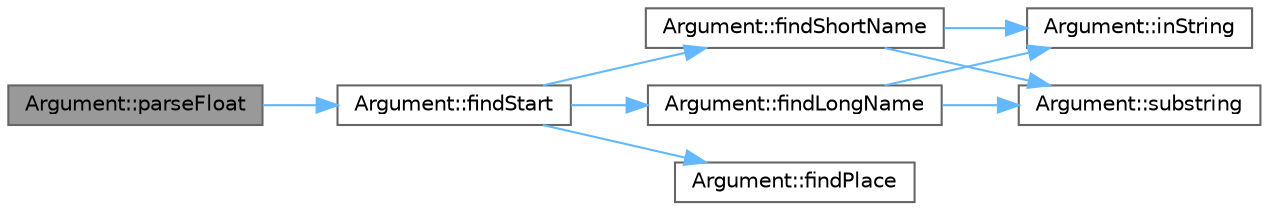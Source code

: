 digraph "Argument::parseFloat"
{
 // INTERACTIVE_SVG=YES
 // LATEX_PDF_SIZE
  bgcolor="transparent";
  edge [fontname=Helvetica,fontsize=10,labelfontname=Helvetica,labelfontsize=10];
  node [fontname=Helvetica,fontsize=10,shape=box,height=0.2,width=0.4];
  rankdir="LR";
  Node1 [label="Argument::parseFloat",height=0.2,width=0.4,color="gray40", fillcolor="grey60", style="filled", fontcolor="black",tooltip=" "];
  Node1 -> Node2 [color="steelblue1",style="solid"];
  Node2 [label="Argument::findStart",height=0.2,width=0.4,color="grey40", fillcolor="white", style="filled",URL="$class_argument.html#a7fab3d983e4a63b93e6f50df82ed6f84",tooltip=" "];
  Node2 -> Node3 [color="steelblue1",style="solid"];
  Node3 [label="Argument::findLongName",height=0.2,width=0.4,color="grey40", fillcolor="white", style="filled",URL="$class_argument.html#a19696736b23d7f4f4c6e4125e67f59a8",tooltip=" "];
  Node3 -> Node4 [color="steelblue1",style="solid"];
  Node4 [label="Argument::inString",height=0.2,width=0.4,color="grey40", fillcolor="white", style="filled",URL="$class_argument.html#af21c1965c64a5f3984cbf42bcf1eec5f",tooltip=" "];
  Node3 -> Node5 [color="steelblue1",style="solid"];
  Node5 [label="Argument::substring",height=0.2,width=0.4,color="grey40", fillcolor="white", style="filled",URL="$class_argument.html#a8f98fbce9e55886c0b3a84c6f92572e5",tooltip=" "];
  Node2 -> Node6 [color="steelblue1",style="solid"];
  Node6 [label="Argument::findPlace",height=0.2,width=0.4,color="grey40", fillcolor="white", style="filled",URL="$class_argument.html#a267c2e9b46491f60b264c39e08ad5686",tooltip=" "];
  Node2 -> Node7 [color="steelblue1",style="solid"];
  Node7 [label="Argument::findShortName",height=0.2,width=0.4,color="grey40", fillcolor="white", style="filled",URL="$class_argument.html#a3ec1ea9ca2d489a987e0fa335daaf061",tooltip=" "];
  Node7 -> Node4 [color="steelblue1",style="solid"];
  Node7 -> Node5 [color="steelblue1",style="solid"];
}
